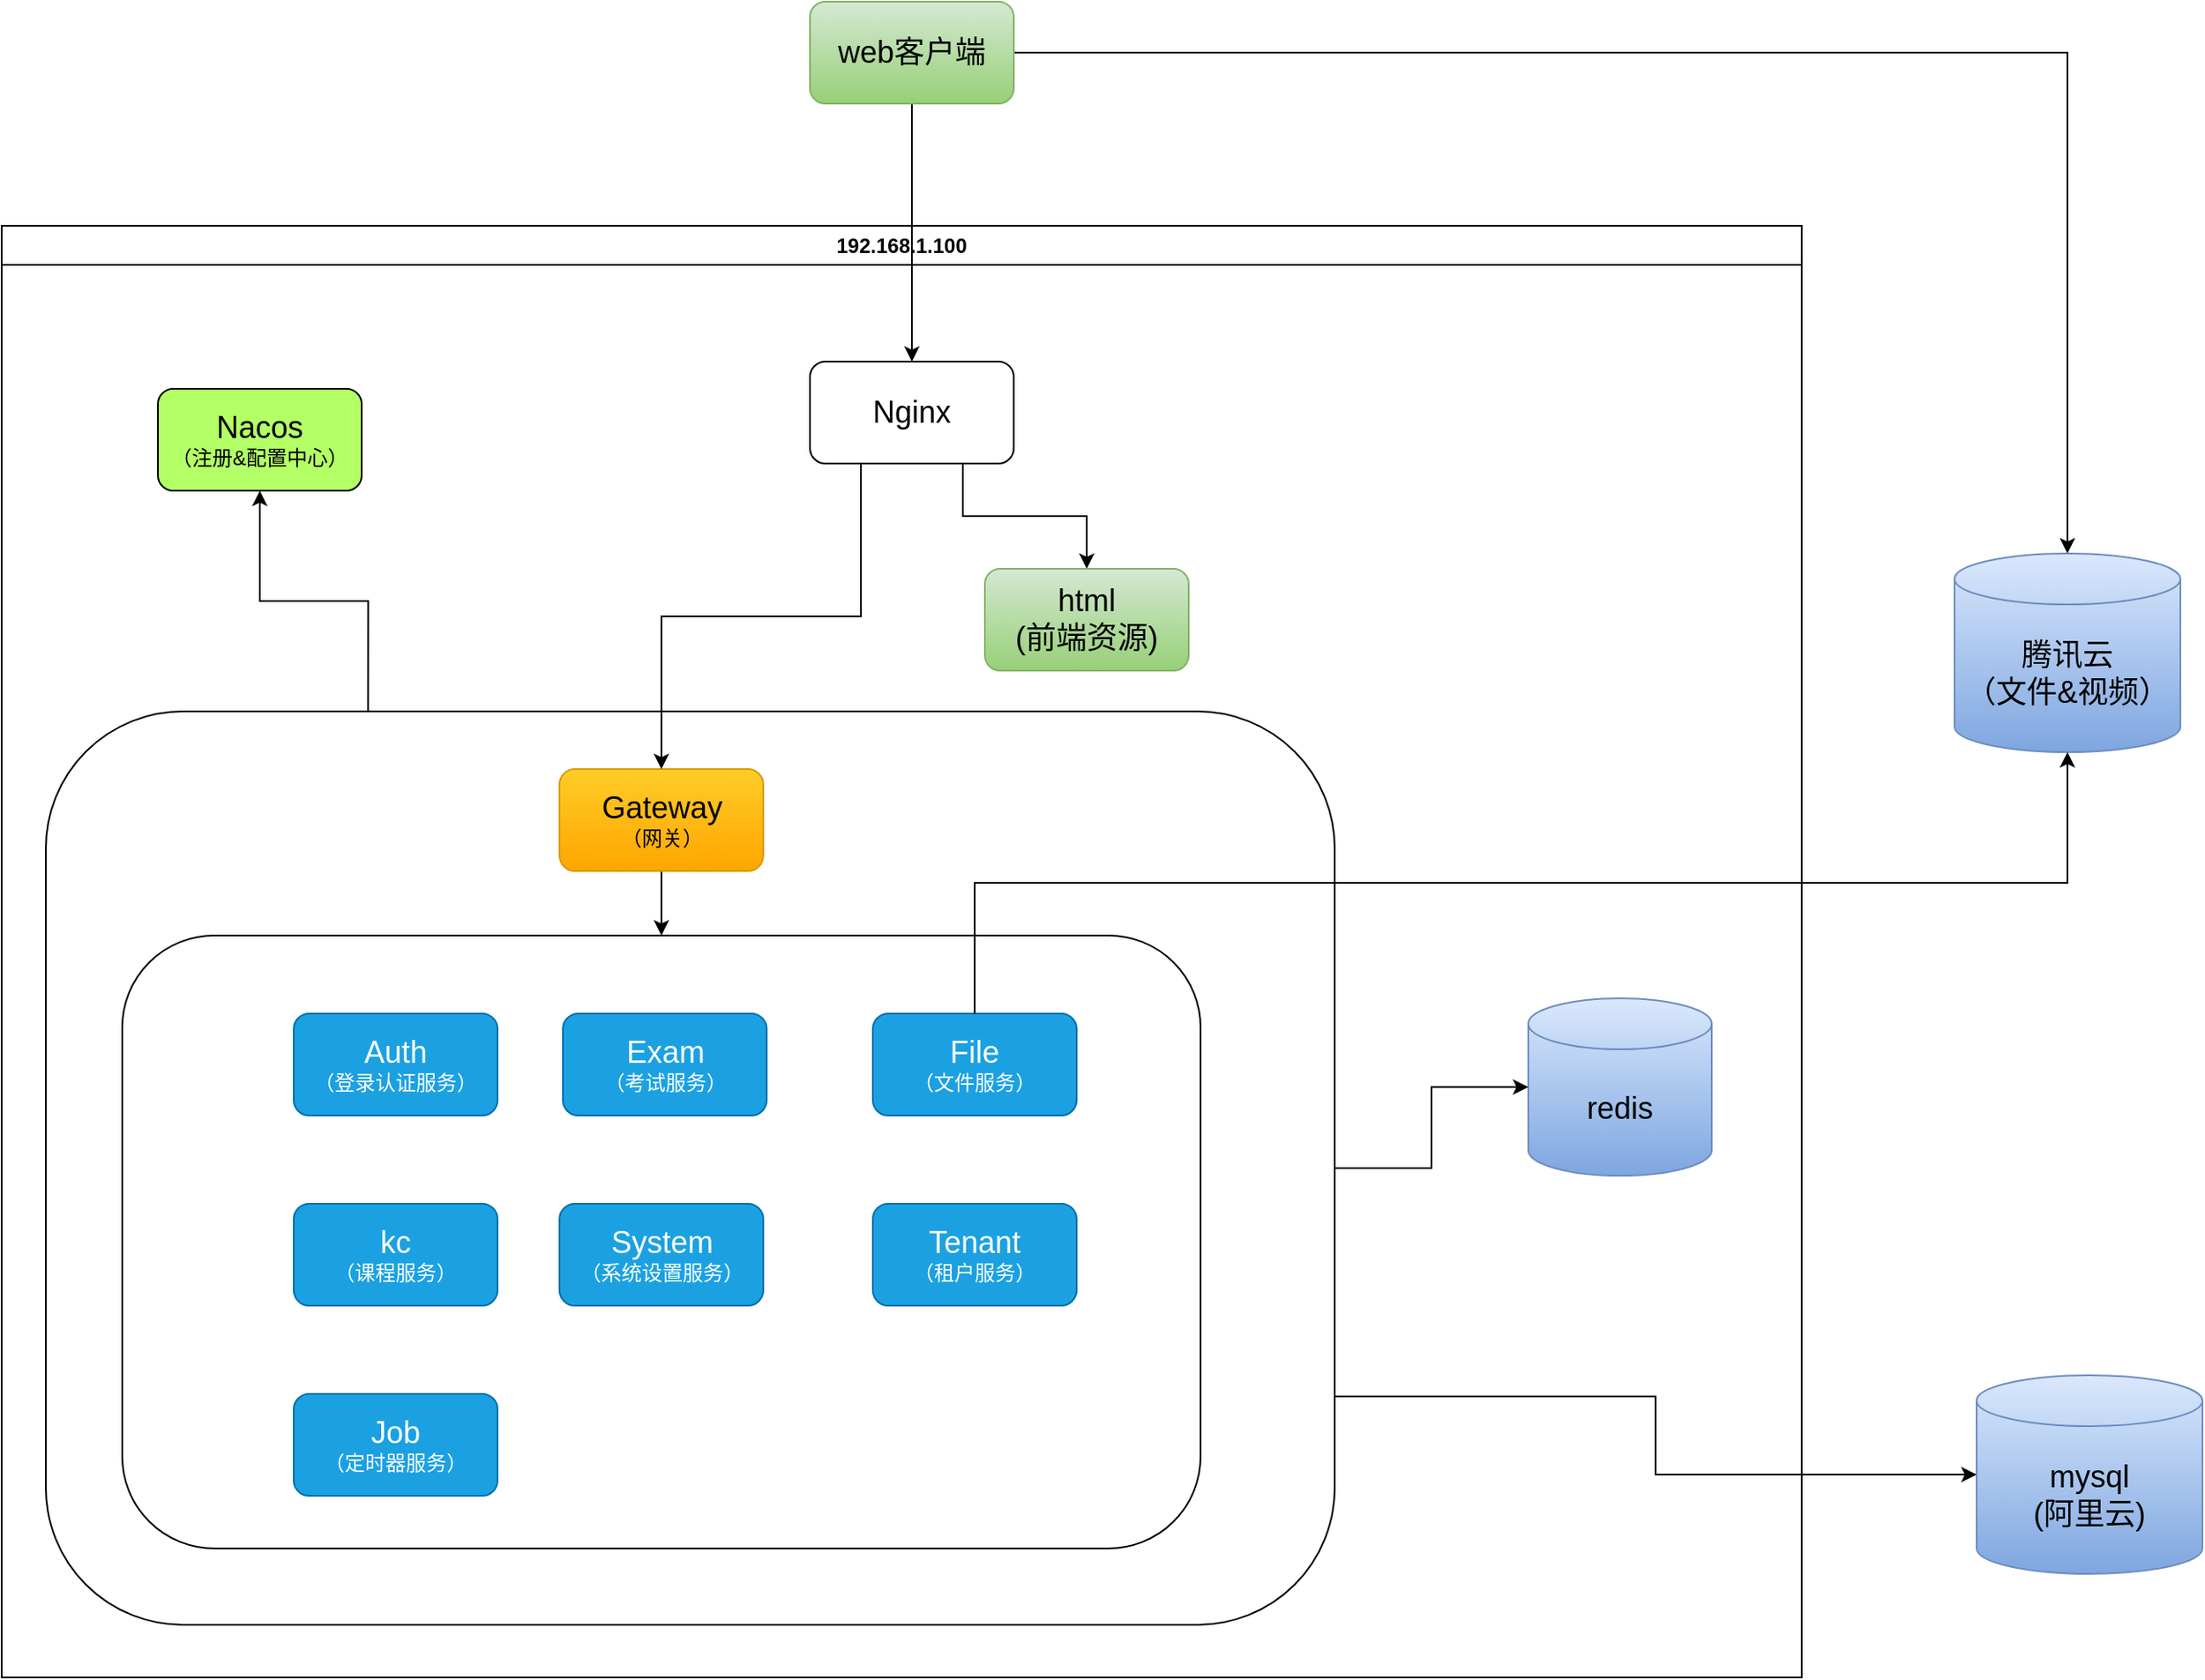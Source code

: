 <mxfile version="24.7.12">
  <diagram id="aS9pjdUC0Do7hMSleVWt" name="第 1 页">
    <mxGraphModel dx="2607" dy="1429" grid="0" gridSize="10" guides="1" tooltips="1" connect="1" arrows="1" fold="1" page="1" pageScale="1" pageWidth="1654" pageHeight="1169" background="none" math="0" shadow="0">
      <root>
        <mxCell id="0" />
        <mxCell id="1" parent="0" />
        <mxCell id="RPVrYkw0YZt2wrHHsJ2X-13" value="192.168.1.100" style="swimlane;whiteSpace=wrap;html=1;" parent="1" vertex="1">
          <mxGeometry x="74" y="197" width="1060" height="855" as="geometry" />
        </mxCell>
        <mxCell id="650IIXOIDKGoNLVYWwJo-23" style="edgeStyle=orthogonalEdgeStyle;rounded=0;orthogonalLoop=1;jettySize=auto;html=1;exitX=0.25;exitY=0;exitDx=0;exitDy=0;" edge="1" parent="RPVrYkw0YZt2wrHHsJ2X-13" source="650IIXOIDKGoNLVYWwJo-11" target="RPVrYkw0YZt2wrHHsJ2X-14">
          <mxGeometry relative="1" as="geometry" />
        </mxCell>
        <mxCell id="650IIXOIDKGoNLVYWwJo-11" value="" style="rounded=1;whiteSpace=wrap;html=1;" vertex="1" parent="RPVrYkw0YZt2wrHHsJ2X-13">
          <mxGeometry x="26" y="286" width="759" height="538" as="geometry" />
        </mxCell>
        <mxCell id="650IIXOIDKGoNLVYWwJo-13" style="edgeStyle=orthogonalEdgeStyle;rounded=0;orthogonalLoop=1;jettySize=auto;html=1;exitX=0.5;exitY=1;exitDx=0;exitDy=0;" edge="1" parent="RPVrYkw0YZt2wrHHsJ2X-13" source="RPVrYkw0YZt2wrHHsJ2X-15" target="650IIXOIDKGoNLVYWwJo-10">
          <mxGeometry relative="1" as="geometry" />
        </mxCell>
        <mxCell id="RPVrYkw0YZt2wrHHsJ2X-15" value="&lt;font style=&quot;font-size: 18px;&quot;&gt;Gateway&lt;/font&gt;&lt;br&gt;（网关）" style="rounded=1;whiteSpace=wrap;html=1;fillColor=#ffcd28;strokeColor=#d79b00;gradientColor=#ffa500;" parent="RPVrYkw0YZt2wrHHsJ2X-13" vertex="1">
          <mxGeometry x="328.5" y="320" width="120" height="60" as="geometry" />
        </mxCell>
        <mxCell id="650IIXOIDKGoNLVYWwJo-5" style="edgeStyle=orthogonalEdgeStyle;rounded=0;orthogonalLoop=1;jettySize=auto;html=1;exitX=0.25;exitY=1;exitDx=0;exitDy=0;entryX=0.5;entryY=0;entryDx=0;entryDy=0;" edge="1" parent="RPVrYkw0YZt2wrHHsJ2X-13" source="RPVrYkw0YZt2wrHHsJ2X-46" target="RPVrYkw0YZt2wrHHsJ2X-15">
          <mxGeometry relative="1" as="geometry" />
        </mxCell>
        <mxCell id="650IIXOIDKGoNLVYWwJo-15" style="edgeStyle=orthogonalEdgeStyle;rounded=0;orthogonalLoop=1;jettySize=auto;html=1;exitX=0.75;exitY=1;exitDx=0;exitDy=0;entryX=0.5;entryY=0;entryDx=0;entryDy=0;" edge="1" parent="RPVrYkw0YZt2wrHHsJ2X-13" source="RPVrYkw0YZt2wrHHsJ2X-46" target="650IIXOIDKGoNLVYWwJo-14">
          <mxGeometry relative="1" as="geometry" />
        </mxCell>
        <mxCell id="RPVrYkw0YZt2wrHHsJ2X-46" value="&lt;font style=&quot;font-size: 18px;&quot;&gt;Nginx&lt;/font&gt;" style="rounded=1;whiteSpace=wrap;html=1;fillColor=#FFFFFF;" parent="RPVrYkw0YZt2wrHHsJ2X-13" vertex="1">
          <mxGeometry x="476" y="80" width="120" height="60" as="geometry" />
        </mxCell>
        <mxCell id="650IIXOIDKGoNLVYWwJo-10" value="" style="rounded=1;whiteSpace=wrap;html=1;" vertex="1" parent="RPVrYkw0YZt2wrHHsJ2X-13">
          <mxGeometry x="71" y="418" width="635" height="361" as="geometry" />
        </mxCell>
        <mxCell id="RPVrYkw0YZt2wrHHsJ2X-16" value="&lt;font style=&quot;font-size: 18px;&quot;&gt;Auth&lt;/font&gt;&lt;br&gt;（登录认证服务）" style="rounded=1;whiteSpace=wrap;html=1;fillColor=#1ba1e2;strokeColor=#006EAF;fontColor=#ffffff;" parent="RPVrYkw0YZt2wrHHsJ2X-13" vertex="1">
          <mxGeometry x="172" y="464" width="120" height="60" as="geometry" />
        </mxCell>
        <mxCell id="RPVrYkw0YZt2wrHHsJ2X-17" value="&lt;span style=&quot;font-size: 18px;&quot;&gt;Exam&lt;/span&gt;&lt;br&gt;（考试服务）" style="rounded=1;whiteSpace=wrap;html=1;fillColor=#1ba1e2;strokeColor=#006EAF;fontColor=#ffffff;" parent="RPVrYkw0YZt2wrHHsJ2X-13" vertex="1">
          <mxGeometry x="330.5" y="464" width="120" height="60" as="geometry" />
        </mxCell>
        <mxCell id="RPVrYkw0YZt2wrHHsJ2X-18" value="&lt;span style=&quot;font-size: 18px;&quot;&gt;Tenant&lt;/span&gt;&lt;br&gt;（租户服务）" style="rounded=1;whiteSpace=wrap;html=1;fillColor=#1ba1e2;strokeColor=#006EAF;fontColor=#ffffff;" parent="RPVrYkw0YZt2wrHHsJ2X-13" vertex="1">
          <mxGeometry x="513" y="576" width="120" height="60" as="geometry" />
        </mxCell>
        <mxCell id="650IIXOIDKGoNLVYWwJo-6" value="&lt;span style=&quot;font-size: 18px;&quot;&gt;kc&lt;/span&gt;&lt;br&gt;（课程服务）" style="rounded=1;whiteSpace=wrap;html=1;fillColor=#1ba1e2;strokeColor=#006EAF;fontColor=#ffffff;" vertex="1" parent="RPVrYkw0YZt2wrHHsJ2X-13">
          <mxGeometry x="172" y="576" width="120" height="60" as="geometry" />
        </mxCell>
        <mxCell id="650IIXOIDKGoNLVYWwJo-7" value="&lt;span style=&quot;font-size: 18px;&quot;&gt;System&lt;/span&gt;&lt;div&gt;（系统设置服务）&lt;/div&gt;" style="rounded=1;whiteSpace=wrap;html=1;fillColor=#1ba1e2;strokeColor=#006EAF;fontColor=#ffffff;" vertex="1" parent="RPVrYkw0YZt2wrHHsJ2X-13">
          <mxGeometry x="328.5" y="576" width="120" height="60" as="geometry" />
        </mxCell>
        <mxCell id="650IIXOIDKGoNLVYWwJo-8" value="&lt;span style=&quot;font-size: 18px;&quot;&gt;File&lt;/span&gt;&lt;br&gt;&lt;div&gt;（文件服务）&lt;/div&gt;" style="rounded=1;whiteSpace=wrap;html=1;fillColor=#1ba1e2;strokeColor=#006EAF;fontColor=#ffffff;" vertex="1" parent="RPVrYkw0YZt2wrHHsJ2X-13">
          <mxGeometry x="513" y="464" width="120" height="60" as="geometry" />
        </mxCell>
        <mxCell id="650IIXOIDKGoNLVYWwJo-9" value="&lt;span style=&quot;font-size: 18px;&quot;&gt;Job&lt;/span&gt;&lt;br&gt;&lt;div&gt;（定时器&lt;span style=&quot;background-color: initial;&quot;&gt;服务）&lt;/span&gt;&lt;/div&gt;" style="rounded=1;whiteSpace=wrap;html=1;fillColor=#1ba1e2;strokeColor=#006EAF;fontColor=#ffffff;" vertex="1" parent="RPVrYkw0YZt2wrHHsJ2X-13">
          <mxGeometry x="172" y="688" width="120" height="60" as="geometry" />
        </mxCell>
        <mxCell id="650IIXOIDKGoNLVYWwJo-14" value="&lt;span style=&quot;font-size: 18px;&quot;&gt;html&lt;br&gt;(&lt;/span&gt;&lt;span style=&quot;font-size: 18px;&quot;&gt;前端资源&lt;/span&gt;&lt;span style=&quot;font-size: 18px;&quot;&gt;)&lt;/span&gt;" style="rounded=1;whiteSpace=wrap;html=1;fillColor=#d5e8d4;strokeColor=#82b366;gradientColor=#97d077;" vertex="1" parent="RPVrYkw0YZt2wrHHsJ2X-13">
          <mxGeometry x="579" y="202" width="120" height="60" as="geometry" />
        </mxCell>
        <mxCell id="RPVrYkw0YZt2wrHHsJ2X-14" value="&lt;font style=&quot;font-size: 18px;&quot;&gt;Nacos&lt;/font&gt;&lt;br&gt;（注册&amp;amp;配置中心）" style="rounded=1;whiteSpace=wrap;html=1;fillColor=#B3FF66;" parent="RPVrYkw0YZt2wrHHsJ2X-13" vertex="1">
          <mxGeometry x="92" y="96" width="120" height="60" as="geometry" />
        </mxCell>
        <mxCell id="650IIXOIDKGoNLVYWwJo-1" value="&lt;font style=&quot;font-size: 18px;&quot;&gt;redis&lt;/font&gt;" style="shape=cylinder3;whiteSpace=wrap;html=1;boundedLbl=1;backgroundOutline=1;size=15;fillColor=#dae8fc;gradientColor=#7ea6e0;strokeColor=#6c8ebf;" vertex="1" parent="RPVrYkw0YZt2wrHHsJ2X-13">
          <mxGeometry x="899" y="455" width="108" height="104.5" as="geometry" />
        </mxCell>
        <mxCell id="650IIXOIDKGoNLVYWwJo-16" style="edgeStyle=orthogonalEdgeStyle;rounded=0;orthogonalLoop=1;jettySize=auto;html=1;exitX=1;exitY=0.5;exitDx=0;exitDy=0;" edge="1" parent="RPVrYkw0YZt2wrHHsJ2X-13" source="650IIXOIDKGoNLVYWwJo-11" target="650IIXOIDKGoNLVYWwJo-1">
          <mxGeometry relative="1" as="geometry" />
        </mxCell>
        <mxCell id="650IIXOIDKGoNLVYWwJo-17" style="edgeStyle=orthogonalEdgeStyle;rounded=0;orthogonalLoop=1;jettySize=auto;html=1;exitX=0.5;exitY=1;exitDx=0;exitDy=0;entryX=0.5;entryY=0;entryDx=0;entryDy=0;" edge="1" parent="1" source="RPVrYkw0YZt2wrHHsJ2X-51" target="RPVrYkw0YZt2wrHHsJ2X-46">
          <mxGeometry relative="1" as="geometry" />
        </mxCell>
        <mxCell id="650IIXOIDKGoNLVYWwJo-22" style="edgeStyle=orthogonalEdgeStyle;rounded=0;orthogonalLoop=1;jettySize=auto;html=1;exitX=1;exitY=0.5;exitDx=0;exitDy=0;" edge="1" parent="1" source="RPVrYkw0YZt2wrHHsJ2X-51" target="650IIXOIDKGoNLVYWwJo-20">
          <mxGeometry relative="1" as="geometry" />
        </mxCell>
        <mxCell id="RPVrYkw0YZt2wrHHsJ2X-51" value="&lt;span style=&quot;font-size: 18px;&quot;&gt;web客户端&lt;/span&gt;" style="rounded=1;whiteSpace=wrap;html=1;fillColor=#d5e8d4;gradientColor=#97d077;strokeColor=#82b366;" parent="1" vertex="1">
          <mxGeometry x="550" y="65" width="120" height="60" as="geometry" />
        </mxCell>
        <mxCell id="650IIXOIDKGoNLVYWwJo-18" value="&lt;font style=&quot;font-size: 18px;&quot;&gt;mysql&lt;br&gt;(阿里云)&lt;/font&gt;" style="shape=cylinder3;whiteSpace=wrap;html=1;boundedLbl=1;backgroundOutline=1;size=15;fillColor=#dae8fc;gradientColor=#7ea6e0;strokeColor=#6c8ebf;" vertex="1" parent="1">
          <mxGeometry x="1237" y="874" width="133" height="117" as="geometry" />
        </mxCell>
        <mxCell id="650IIXOIDKGoNLVYWwJo-19" style="edgeStyle=orthogonalEdgeStyle;rounded=0;orthogonalLoop=1;jettySize=auto;html=1;exitX=1;exitY=0.75;exitDx=0;exitDy=0;entryX=0;entryY=0.5;entryDx=0;entryDy=0;entryPerimeter=0;" edge="1" parent="1" source="650IIXOIDKGoNLVYWwJo-11" target="650IIXOIDKGoNLVYWwJo-18">
          <mxGeometry relative="1" as="geometry" />
        </mxCell>
        <mxCell id="650IIXOIDKGoNLVYWwJo-20" value="&lt;span style=&quot;font-size: 18px;&quot;&gt;腾讯云&lt;br&gt;（文件&amp;amp;视频&lt;/span&gt;&lt;span style=&quot;font-size: 18px; background-color: initial;&quot;&gt;）&lt;/span&gt;" style="shape=cylinder3;whiteSpace=wrap;html=1;boundedLbl=1;backgroundOutline=1;size=15;fillColor=#dae8fc;gradientColor=#7ea6e0;strokeColor=#6c8ebf;" vertex="1" parent="1">
          <mxGeometry x="1224" y="390" width="133" height="117" as="geometry" />
        </mxCell>
        <mxCell id="650IIXOIDKGoNLVYWwJo-21" style="edgeStyle=orthogonalEdgeStyle;rounded=0;orthogonalLoop=1;jettySize=auto;html=1;exitX=0.5;exitY=0;exitDx=0;exitDy=0;entryX=0.5;entryY=1;entryDx=0;entryDy=0;entryPerimeter=0;" edge="1" parent="1" source="650IIXOIDKGoNLVYWwJo-8" target="650IIXOIDKGoNLVYWwJo-20">
          <mxGeometry relative="1" as="geometry" />
        </mxCell>
      </root>
    </mxGraphModel>
  </diagram>
</mxfile>
